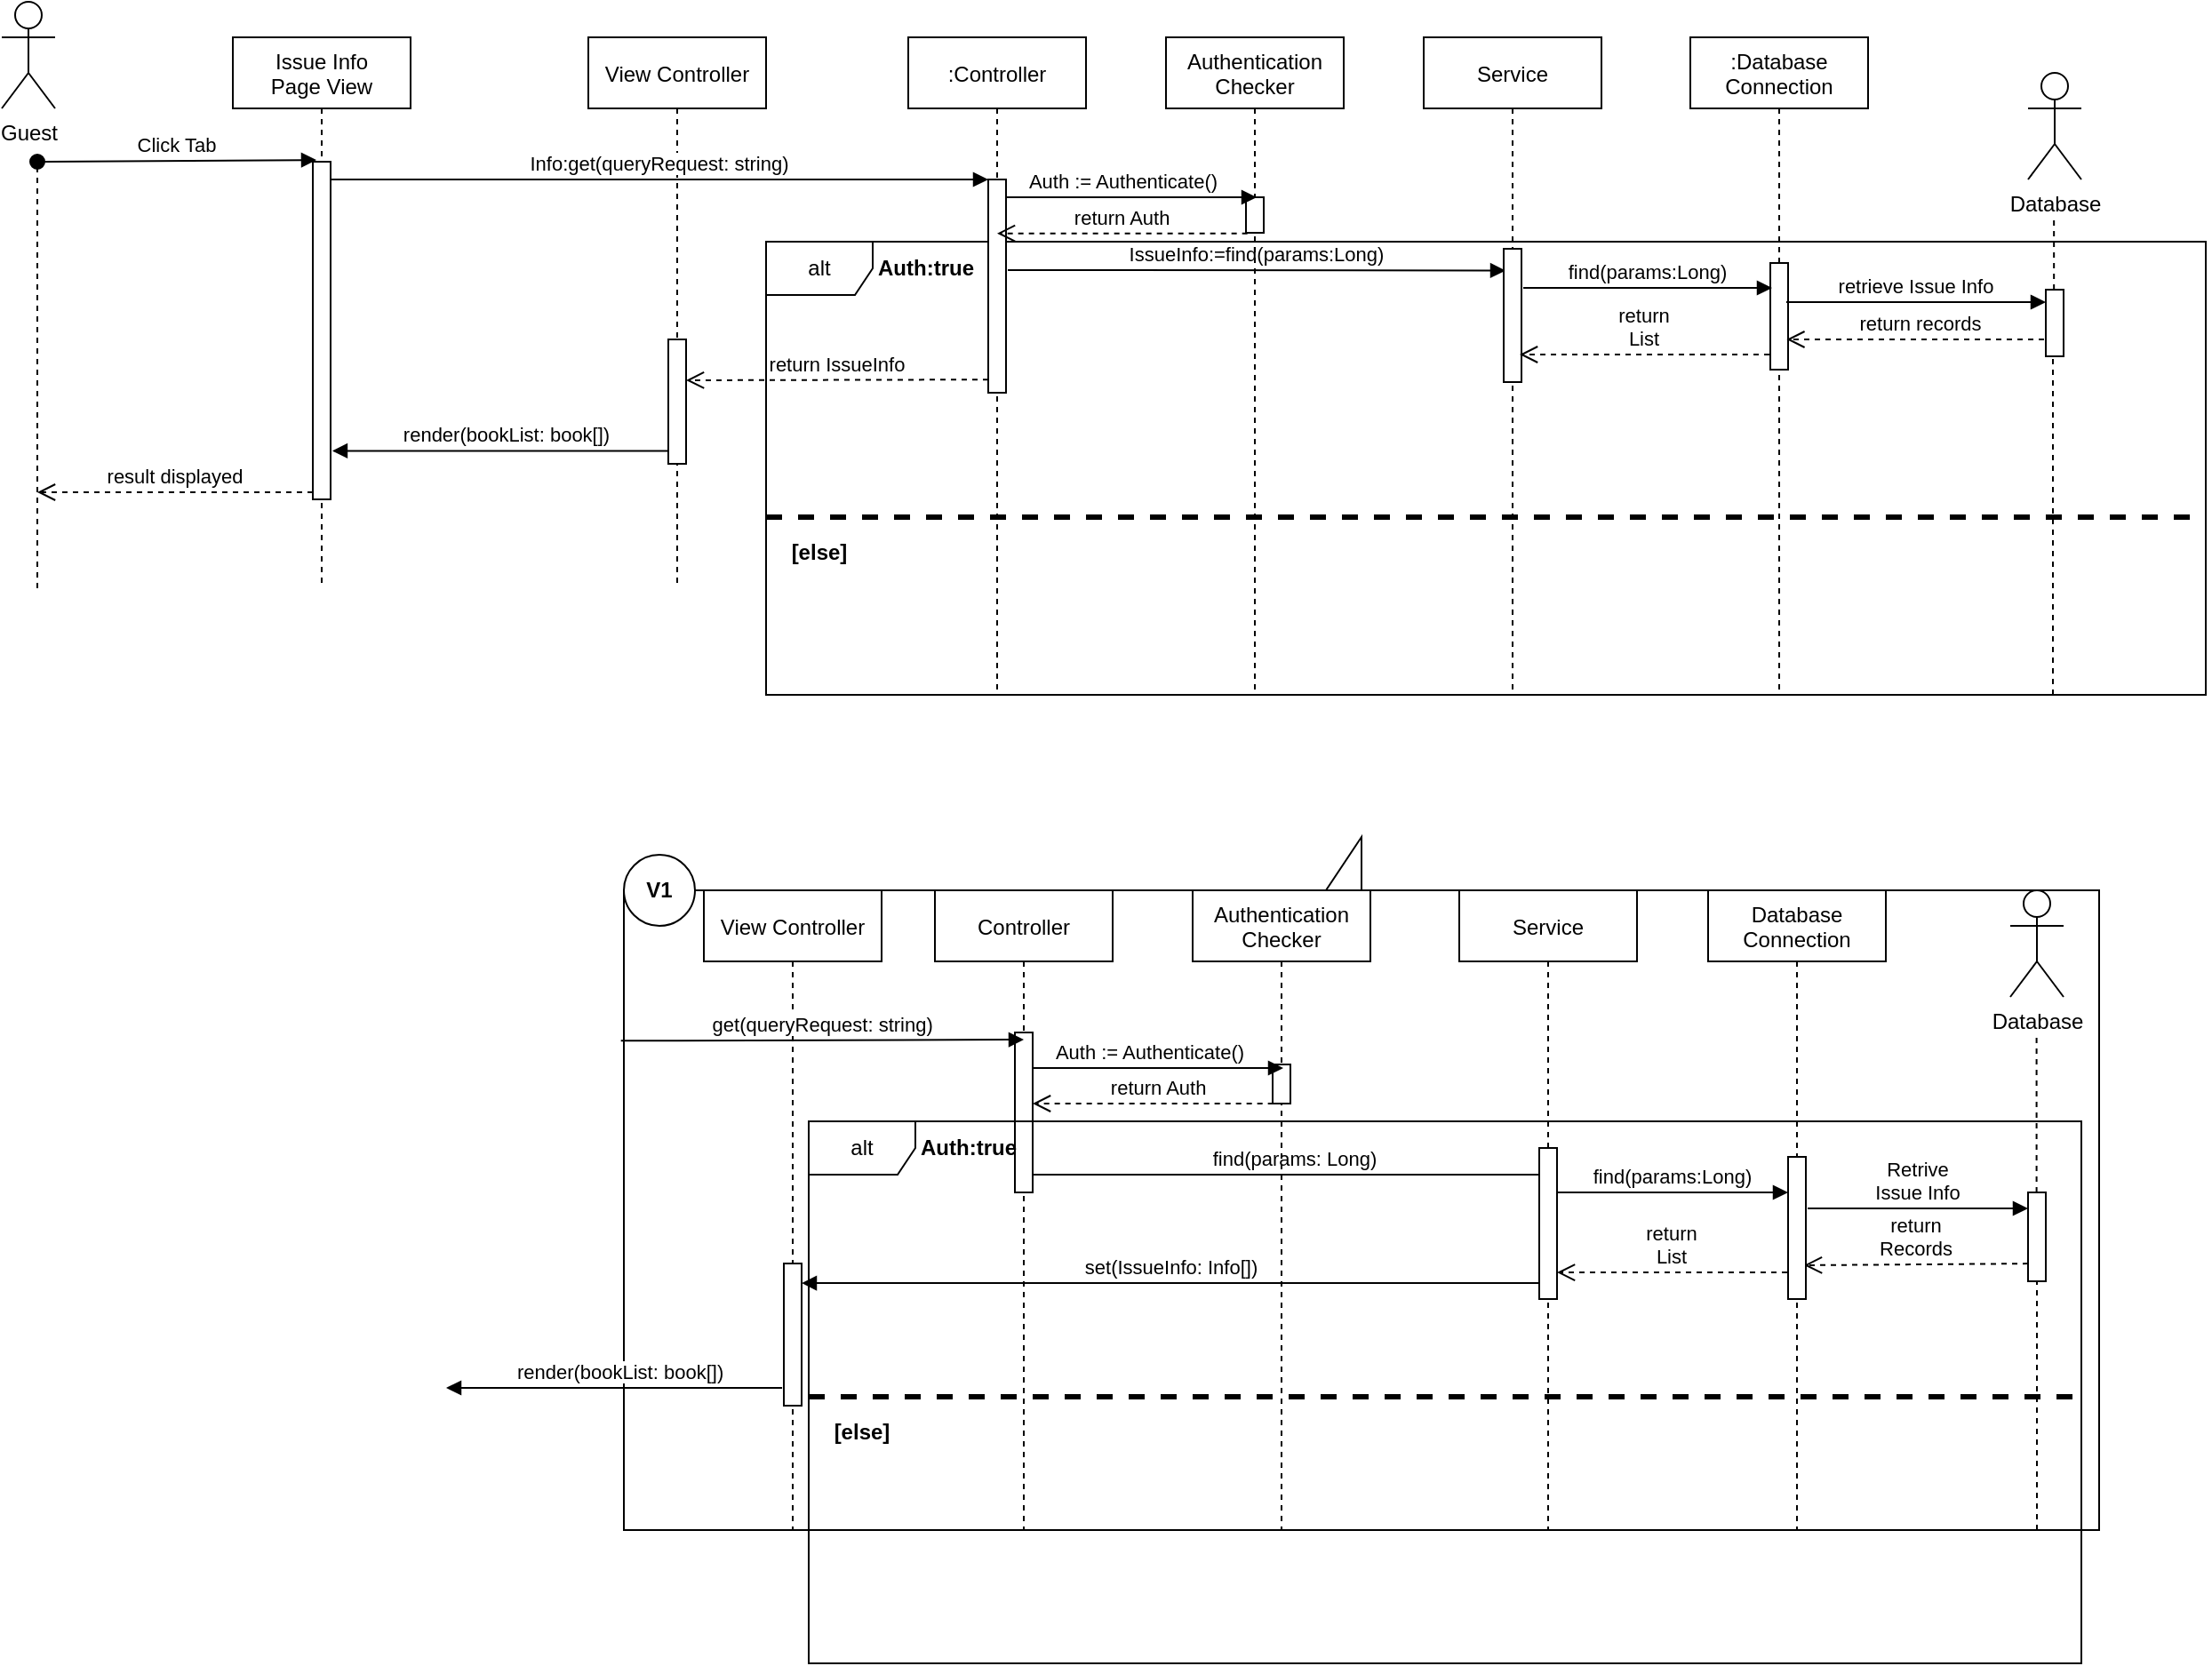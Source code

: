 <?xml version="1.0" encoding="UTF-8"?>
<mxfile version="14.6.13" type="google">
  <diagram id="kgpKYQtTHZ0yAKxKKP6v" name="Page-1">
    <mxGraphModel dx="1550" dy="783" grid="1" gridSize="10" guides="1" tooltips="1" connect="1" arrows="1" fold="1" page="1" pageScale="1" pageWidth="850" pageHeight="1100" math="0" shadow="0">
      <root>
        <mxCell id="0" />
        <mxCell id="1" parent="0" />
        <mxCell id="PDJ9DvChYjIFynAEPUYo-1" value="alt" style="shape=umlFrame;whiteSpace=wrap;html=1;" vertex="1" parent="1">
          <mxGeometry x="220" y="195" width="810" height="255" as="geometry" />
        </mxCell>
        <mxCell id="5XN0uDn3HRlpicW2Zke3-1" value="" style="shape=callout;whiteSpace=wrap;html=1;perimeter=calloutPerimeter;rotation=-180;" parent="1" vertex="1">
          <mxGeometry x="140" y="530" width="830" height="390" as="geometry" />
        </mxCell>
        <mxCell id="5XN0uDn3HRlpicW2Zke3-19" value="" style="ellipse;whiteSpace=wrap;html=1;aspect=fixed;" parent="1" vertex="1">
          <mxGeometry x="140" y="540" width="40" height="40" as="geometry" />
        </mxCell>
        <mxCell id="3nuBFxr9cyL0pnOWT2aG-1" value="View Controller" style="shape=umlLifeline;perimeter=lifelinePerimeter;container=1;collapsible=0;recursiveResize=0;rounded=0;shadow=0;strokeWidth=1;" parent="1" vertex="1">
          <mxGeometry x="120" y="80" width="100" height="310" as="geometry" />
        </mxCell>
        <mxCell id="3nuBFxr9cyL0pnOWT2aG-3" value="Click Tab" style="verticalAlign=bottom;startArrow=oval;endArrow=block;startSize=8;shadow=0;strokeWidth=1;entryX=0.2;entryY=-0.024;entryDx=0;entryDy=0;entryPerimeter=0;" parent="3nuBFxr9cyL0pnOWT2aG-1" edge="1">
          <mxGeometry relative="1" as="geometry">
            <mxPoint x="-310" y="70" as="sourcePoint" />
            <mxPoint x="-153" y="69.04" as="targetPoint" />
          </mxGeometry>
        </mxCell>
        <mxCell id="VVv02Xvq2UXiGt_qcRO8-12" value="" style="points=[];perimeter=orthogonalPerimeter;rounded=0;shadow=0;strokeWidth=1;" parent="3nuBFxr9cyL0pnOWT2aG-1" vertex="1">
          <mxGeometry x="45" y="170" width="10" height="70" as="geometry" />
        </mxCell>
        <mxCell id="5XN0uDn3HRlpicW2Zke3-20" value="&lt;b&gt;V1&lt;/b&gt;" style="text;html=1;strokeColor=none;fillColor=none;align=center;verticalAlign=middle;whiteSpace=wrap;rounded=0;" parent="3nuBFxr9cyL0pnOWT2aG-1" vertex="1">
          <mxGeometry x="20" y="470" width="40" height="20" as="geometry" />
        </mxCell>
        <mxCell id="3nuBFxr9cyL0pnOWT2aG-5" value=":Controller" style="shape=umlLifeline;perimeter=lifelinePerimeter;container=1;collapsible=0;recursiveResize=0;rounded=0;shadow=0;strokeWidth=1;" parent="1" vertex="1">
          <mxGeometry x="300" y="80" width="100" height="370" as="geometry" />
        </mxCell>
        <mxCell id="3nuBFxr9cyL0pnOWT2aG-6" value="" style="points=[];perimeter=orthogonalPerimeter;rounded=0;shadow=0;strokeWidth=1;" parent="3nuBFxr9cyL0pnOWT2aG-5" vertex="1">
          <mxGeometry x="45" y="80" width="10" height="120" as="geometry" />
        </mxCell>
        <mxCell id="3nuBFxr9cyL0pnOWT2aG-7" value="return IssueInfo" style="verticalAlign=bottom;endArrow=open;dashed=1;endSize=8;shadow=0;strokeWidth=1;exitX=0;exitY=0.896;exitDx=0;exitDy=0;exitPerimeter=0;" parent="1" edge="1">
          <mxGeometry relative="1" as="geometry">
            <mxPoint x="175" y="273" as="targetPoint" />
            <mxPoint x="345" y="272.6" as="sourcePoint" />
          </mxGeometry>
        </mxCell>
        <mxCell id="3nuBFxr9cyL0pnOWT2aG-8" value="Info:get(queryRequest: string)" style="verticalAlign=bottom;endArrow=block;entryX=0;entryY=0;shadow=0;strokeWidth=1;" parent="1" target="3nuBFxr9cyL0pnOWT2aG-6" edge="1">
          <mxGeometry relative="1" as="geometry">
            <mxPoint x="-25" y="160.0" as="sourcePoint" />
          </mxGeometry>
        </mxCell>
        <mxCell id="VVv02Xvq2UXiGt_qcRO8-1" value="Guest" style="shape=umlActor;verticalLabelPosition=bottom;verticalAlign=top;html=1;outlineConnect=0;" parent="1" vertex="1">
          <mxGeometry x="-210" y="60" width="30" height="60" as="geometry" />
        </mxCell>
        <mxCell id="VVv02Xvq2UXiGt_qcRO8-2" value=":Database&#xa;Connection" style="shape=umlLifeline;perimeter=lifelinePerimeter;container=1;collapsible=0;recursiveResize=0;rounded=0;shadow=0;strokeWidth=1;" parent="1" vertex="1">
          <mxGeometry x="740" y="80" width="100" height="370" as="geometry" />
        </mxCell>
        <mxCell id="VVv02Xvq2UXiGt_qcRO8-3" value="" style="points=[];perimeter=orthogonalPerimeter;rounded=0;shadow=0;strokeWidth=1;" parent="VVv02Xvq2UXiGt_qcRO8-2" vertex="1">
          <mxGeometry x="45" y="127" width="10" height="60" as="geometry" />
        </mxCell>
        <mxCell id="VVv02Xvq2UXiGt_qcRO8-4" value="Database" style="shape=umlActor;verticalLabelPosition=bottom;verticalAlign=top;html=1;outlineConnect=0;" parent="1" vertex="1">
          <mxGeometry x="930" y="100" width="30" height="60" as="geometry" />
        </mxCell>
        <mxCell id="VVv02Xvq2UXiGt_qcRO8-5" value="IssueInfo:=find(params:Long)" style="verticalAlign=bottom;endArrow=block;entryX=-0.1;entryY=0.2;shadow=0;strokeWidth=1;entryDx=0;entryDy=0;entryPerimeter=0;" parent="1" edge="1">
          <mxGeometry relative="1" as="geometry">
            <mxPoint x="356" y="211" as="sourcePoint" />
            <mxPoint x="636" y="211.25" as="targetPoint" />
          </mxGeometry>
        </mxCell>
        <mxCell id="VVv02Xvq2UXiGt_qcRO8-7" value="" style="endArrow=none;dashed=1;html=1;startArrow=none;" parent="1" source="tsok4l0tC30ghfvMvASe-4" edge="1">
          <mxGeometry width="50" height="50" relative="1" as="geometry">
            <mxPoint x="944.58" y="380" as="sourcePoint" />
            <mxPoint x="944.58" y="180" as="targetPoint" />
          </mxGeometry>
        </mxCell>
        <mxCell id="VVv02Xvq2UXiGt_qcRO8-8" value="" style="endArrow=none;dashed=1;html=1;" parent="1" edge="1">
          <mxGeometry width="50" height="50" relative="1" as="geometry">
            <mxPoint x="-190" y="390" as="sourcePoint" />
            <mxPoint x="-190" y="150" as="targetPoint" />
          </mxGeometry>
        </mxCell>
        <mxCell id="VVv02Xvq2UXiGt_qcRO8-9" value="retrieve Issue Info" style="verticalAlign=bottom;endArrow=block;shadow=0;strokeWidth=1;exitX=0.9;exitY=0.333;exitDx=0;exitDy=0;exitPerimeter=0;" parent="1" edge="1">
          <mxGeometry relative="1" as="geometry">
            <mxPoint x="794" y="228.98" as="sourcePoint" />
            <mxPoint x="940" y="229" as="targetPoint" />
          </mxGeometry>
        </mxCell>
        <mxCell id="VVv02Xvq2UXiGt_qcRO8-10" value="return records" style="verticalAlign=bottom;endArrow=open;dashed=1;endSize=8;shadow=0;strokeWidth=1;entryX=0.917;entryY=0.8;entryDx=0;entryDy=0;entryPerimeter=0;exitX=0.5;exitY=0.747;exitDx=0;exitDy=0;exitPerimeter=0;" parent="1" source="tsok4l0tC30ghfvMvASe-4" edge="1">
          <mxGeometry relative="1" as="geometry">
            <mxPoint x="794.17" y="250" as="targetPoint" />
            <mxPoint x="945" y="252" as="sourcePoint" />
          </mxGeometry>
        </mxCell>
        <mxCell id="VVv02Xvq2UXiGt_qcRO8-18" value="result displayed" style="verticalAlign=bottom;endArrow=open;dashed=1;endSize=8;shadow=0;strokeWidth=1;" parent="1" edge="1">
          <mxGeometry relative="1" as="geometry">
            <mxPoint x="-190" y="336" as="targetPoint" />
            <mxPoint x="-35" y="336" as="sourcePoint" />
          </mxGeometry>
        </mxCell>
        <mxCell id="5XN0uDn3HRlpicW2Zke3-9" value="Database" style="shape=umlActor;verticalLabelPosition=bottom;verticalAlign=top;html=1;outlineConnect=0;" parent="1" vertex="1">
          <mxGeometry x="920" y="560" width="30" height="60" as="geometry" />
        </mxCell>
        <mxCell id="5XN0uDn3HRlpicW2Zke3-10" value="" style="endArrow=none;dashed=1;html=1;startArrow=none;" parent="1" source="5XN0uDn3HRlpicW2Zke3-12" edge="1">
          <mxGeometry width="50" height="50" relative="1" as="geometry">
            <mxPoint x="935" y="920" as="sourcePoint" />
            <mxPoint x="934.8" y="640" as="targetPoint" />
          </mxGeometry>
        </mxCell>
        <mxCell id="5XN0uDn3HRlpicW2Zke3-11" value="find(params: Long)" style="verticalAlign=bottom;endArrow=block;shadow=0;strokeWidth=1;" parent="1" source="5XN0uDn3HRlpicW2Zke3-3" edge="1">
          <mxGeometry relative="1" as="geometry">
            <mxPoint x="510" y="720" as="sourcePoint" />
            <mxPoint x="665" y="720" as="targetPoint" />
            <Array as="points" />
          </mxGeometry>
        </mxCell>
        <mxCell id="5XN0uDn3HRlpicW2Zke3-12" value="" style="points=[];perimeter=orthogonalPerimeter;rounded=0;shadow=0;strokeWidth=1;" parent="1" vertex="1">
          <mxGeometry x="930" y="730" width="10" height="50" as="geometry" />
        </mxCell>
        <mxCell id="5XN0uDn3HRlpicW2Zke3-13" value="" style="endArrow=none;dashed=1;html=1;startArrow=none;" parent="1" target="5XN0uDn3HRlpicW2Zke3-12" edge="1">
          <mxGeometry width="50" height="50" relative="1" as="geometry">
            <mxPoint x="935" y="920" as="sourcePoint" />
            <mxPoint x="934.8" y="640" as="targetPoint" />
          </mxGeometry>
        </mxCell>
        <mxCell id="5XN0uDn3HRlpicW2Zke3-14" value="Retrive&#xa;Issue Info" style="verticalAlign=bottom;endArrow=block;shadow=0;strokeWidth=1;" parent="1" edge="1">
          <mxGeometry relative="1" as="geometry">
            <mxPoint x="806" y="739" as="sourcePoint" />
            <mxPoint x="930" y="739" as="targetPoint" />
            <Array as="points" />
          </mxGeometry>
        </mxCell>
        <mxCell id="5XN0uDn3HRlpicW2Zke3-15" value="return&#xa;Records" style="verticalAlign=bottom;endArrow=open;dashed=1;endSize=8;exitX=-0.026;exitY=1.002;shadow=0;strokeWidth=1;exitDx=0;exitDy=0;exitPerimeter=0;" parent="1" edge="1">
          <mxGeometry relative="1" as="geometry">
            <mxPoint x="804" y="771" as="targetPoint" />
            <mxPoint x="930" y="770.06" as="sourcePoint" />
          </mxGeometry>
        </mxCell>
        <mxCell id="5XN0uDn3HRlpicW2Zke3-16" value="set(IssueInfo: Info[])" style="verticalAlign=bottom;endArrow=block;shadow=0;strokeWidth=1;entryX=1;entryY=0.138;entryDx=0;entryDy=0;entryPerimeter=0;" parent="1" target="5XN0uDn3HRlpicW2Zke3-24" edge="1">
          <mxGeometry relative="1" as="geometry">
            <mxPoint x="656" y="781" as="sourcePoint" />
            <mxPoint x="535" y="781" as="targetPoint" />
            <Array as="points" />
          </mxGeometry>
        </mxCell>
        <mxCell id="5XN0uDn3HRlpicW2Zke3-2" value="Controller" style="shape=umlLifeline;perimeter=lifelinePerimeter;container=1;collapsible=0;recursiveResize=0;rounded=0;shadow=0;strokeWidth=1;" parent="1" vertex="1">
          <mxGeometry x="315" y="560" width="100" height="360" as="geometry" />
        </mxCell>
        <mxCell id="5XN0uDn3HRlpicW2Zke3-3" value="" style="points=[];perimeter=orthogonalPerimeter;rounded=0;shadow=0;strokeWidth=1;" parent="5XN0uDn3HRlpicW2Zke3-2" vertex="1">
          <mxGeometry x="45" y="80" width="10" height="90" as="geometry" />
        </mxCell>
        <mxCell id="5XN0uDn3HRlpicW2Zke3-7" value="Database&#xa;Connection" style="shape=umlLifeline;perimeter=lifelinePerimeter;container=1;collapsible=0;recursiveResize=0;rounded=0;shadow=0;strokeWidth=1;" parent="1" vertex="1">
          <mxGeometry x="750" y="560" width="100" height="360" as="geometry" />
        </mxCell>
        <mxCell id="5XN0uDn3HRlpicW2Zke3-8" value="" style="points=[];perimeter=orthogonalPerimeter;rounded=0;shadow=0;strokeWidth=1;" parent="5XN0uDn3HRlpicW2Zke3-7" vertex="1">
          <mxGeometry x="45" y="150" width="10" height="80" as="geometry" />
        </mxCell>
        <mxCell id="5XN0uDn3HRlpicW2Zke3-21" value="View Controller" style="shape=umlLifeline;perimeter=lifelinePerimeter;container=1;collapsible=0;recursiveResize=0;rounded=0;shadow=0;strokeWidth=1;" parent="1" vertex="1">
          <mxGeometry x="185" y="560" width="100" height="360" as="geometry" />
        </mxCell>
        <mxCell id="5XN0uDn3HRlpicW2Zke3-24" value="" style="points=[];perimeter=orthogonalPerimeter;rounded=0;shadow=0;strokeWidth=1;" parent="5XN0uDn3HRlpicW2Zke3-21" vertex="1">
          <mxGeometry x="45" y="210" width="10" height="80" as="geometry" />
        </mxCell>
        <mxCell id="5XN0uDn3HRlpicW2Zke3-28" value="get(queryRequest: string)" style="verticalAlign=bottom;endArrow=block;shadow=0;strokeWidth=1;exitX=1.002;exitY=0.706;exitDx=0;exitDy=0;exitPerimeter=0;" parent="1" source="5XN0uDn3HRlpicW2Zke3-1" edge="1">
          <mxGeometry relative="1" as="geometry">
            <mxPoint x="240.83" y="643.68" as="sourcePoint" />
            <mxPoint x="365" y="644" as="targetPoint" />
          </mxGeometry>
        </mxCell>
        <mxCell id="tsok4l0tC30ghfvMvASe-1" value="Service" style="shape=umlLifeline;perimeter=lifelinePerimeter;container=1;collapsible=0;recursiveResize=0;rounded=0;shadow=0;strokeWidth=1;" parent="1" vertex="1">
          <mxGeometry x="590" y="80" width="100" height="370" as="geometry" />
        </mxCell>
        <mxCell id="tsok4l0tC30ghfvMvASe-2" value="" style="points=[];perimeter=orthogonalPerimeter;rounded=0;shadow=0;strokeWidth=1;" parent="tsok4l0tC30ghfvMvASe-1" vertex="1">
          <mxGeometry x="45" y="119" width="10" height="75" as="geometry" />
        </mxCell>
        <mxCell id="tsok4l0tC30ghfvMvASe-3" value="find(params:Long)" style="verticalAlign=bottom;endArrow=block;shadow=0;strokeWidth=1;" parent="1" edge="1">
          <mxGeometry relative="1" as="geometry">
            <mxPoint x="646" y="221" as="sourcePoint" />
            <mxPoint x="786" y="221" as="targetPoint" />
          </mxGeometry>
        </mxCell>
        <mxCell id="tsok4l0tC30ghfvMvASe-4" value="" style="points=[];perimeter=orthogonalPerimeter;rounded=0;shadow=0;strokeWidth=1;" parent="1" vertex="1">
          <mxGeometry x="940" y="222" width="10" height="37.5" as="geometry" />
        </mxCell>
        <mxCell id="tsok4l0tC30ghfvMvASe-5" value="" style="endArrow=none;dashed=1;html=1;" parent="1" target="tsok4l0tC30ghfvMvASe-4" edge="1">
          <mxGeometry width="50" height="50" relative="1" as="geometry">
            <mxPoint x="944" y="450" as="sourcePoint" />
            <mxPoint x="944.58" y="180" as="targetPoint" />
          </mxGeometry>
        </mxCell>
        <mxCell id="tsok4l0tC30ghfvMvASe-6" value="return&#xa;List" style="verticalAlign=bottom;endArrow=open;dashed=1;endSize=8;shadow=0;strokeWidth=1;entryX=1;entryY=0.824;entryDx=0;entryDy=0;entryPerimeter=0;" parent="1" target="tsok4l0tC30ghfvMvASe-8" edge="1">
          <mxGeometry relative="1" as="geometry">
            <mxPoint x="660" y="775" as="targetPoint" />
            <mxPoint x="794.5" y="775" as="sourcePoint" />
            <Array as="points" />
          </mxGeometry>
        </mxCell>
        <mxCell id="tsok4l0tC30ghfvMvASe-7" value="Service" style="shape=umlLifeline;perimeter=lifelinePerimeter;container=1;collapsible=0;recursiveResize=0;rounded=0;shadow=0;strokeWidth=1;" parent="1" vertex="1">
          <mxGeometry x="610" y="560" width="100" height="360" as="geometry" />
        </mxCell>
        <mxCell id="tsok4l0tC30ghfvMvASe-8" value="" style="points=[];perimeter=orthogonalPerimeter;rounded=0;shadow=0;strokeWidth=1;" parent="tsok4l0tC30ghfvMvASe-7" vertex="1">
          <mxGeometry x="45" y="145" width="10" height="85" as="geometry" />
        </mxCell>
        <mxCell id="tsok4l0tC30ghfvMvASe-9" value="find(params:Long)" style="verticalAlign=bottom;endArrow=block;shadow=0;strokeWidth=1;" parent="1" edge="1">
          <mxGeometry relative="1" as="geometry">
            <mxPoint x="665" y="730" as="sourcePoint" />
            <mxPoint x="795" y="730" as="targetPoint" />
          </mxGeometry>
        </mxCell>
        <mxCell id="tsok4l0tC30ghfvMvASe-10" value="return&#xa;List" style="verticalAlign=bottom;endArrow=open;dashed=1;endSize=8;shadow=0;strokeWidth=1;" parent="1" edge="1">
          <mxGeometry relative="1" as="geometry">
            <mxPoint x="644" y="258.5" as="targetPoint" />
            <mxPoint x="784.5" y="258.5" as="sourcePoint" />
            <Array as="points" />
          </mxGeometry>
        </mxCell>
        <mxCell id="tsok4l0tC30ghfvMvASe-15" value="Authentication&#xa;Checker" style="shape=umlLifeline;perimeter=lifelinePerimeter;container=1;collapsible=0;recursiveResize=0;rounded=0;shadow=0;strokeWidth=1;" parent="1" vertex="1">
          <mxGeometry x="445" y="80" width="100" height="370" as="geometry" />
        </mxCell>
        <mxCell id="tsok4l0tC30ghfvMvASe-16" value="" style="points=[];perimeter=orthogonalPerimeter;rounded=0;shadow=0;strokeWidth=1;" parent="tsok4l0tC30ghfvMvASe-15" vertex="1">
          <mxGeometry x="45" y="90" width="10" height="20" as="geometry" />
        </mxCell>
        <mxCell id="tsok4l0tC30ghfvMvASe-17" value="Auth := Authenticate()" style="verticalAlign=bottom;endArrow=block;shadow=0;strokeWidth=1;exitX=0.5;exitY=0.1;exitDx=0;exitDy=0;exitPerimeter=0;" parent="1" edge="1">
          <mxGeometry x="-0.067" relative="1" as="geometry">
            <mxPoint x="355" y="170" as="sourcePoint" />
            <mxPoint x="496" y="170" as="targetPoint" />
            <Array as="points" />
            <mxPoint as="offset" />
          </mxGeometry>
        </mxCell>
        <mxCell id="tsok4l0tC30ghfvMvASe-18" value="return Auth" style="verticalAlign=bottom;endArrow=open;dashed=1;endSize=8;shadow=0;strokeWidth=1;exitX=0.083;exitY=0.931;exitDx=0;exitDy=0;exitPerimeter=0;" parent="1" target="3nuBFxr9cyL0pnOWT2aG-5" edge="1">
          <mxGeometry relative="1" as="geometry">
            <mxPoint x="390" y="190.35" as="targetPoint" />
            <mxPoint x="490.83" y="190.35" as="sourcePoint" />
          </mxGeometry>
        </mxCell>
        <mxCell id="tsok4l0tC30ghfvMvASe-19" value="Authentication&#xa;Checker" style="shape=umlLifeline;perimeter=lifelinePerimeter;container=1;collapsible=0;recursiveResize=0;rounded=0;shadow=0;strokeWidth=1;" parent="1" vertex="1">
          <mxGeometry x="460" y="560" width="100" height="360" as="geometry" />
        </mxCell>
        <mxCell id="tsok4l0tC30ghfvMvASe-20" value="" style="points=[];perimeter=orthogonalPerimeter;rounded=0;shadow=0;strokeWidth=1;" parent="tsok4l0tC30ghfvMvASe-19" vertex="1">
          <mxGeometry x="45" y="98" width="10" height="22" as="geometry" />
        </mxCell>
        <mxCell id="tsok4l0tC30ghfvMvASe-21" value="Auth := Authenticate()" style="verticalAlign=bottom;endArrow=block;shadow=0;strokeWidth=1;exitX=0.5;exitY=0.1;exitDx=0;exitDy=0;exitPerimeter=0;" parent="1" edge="1">
          <mxGeometry x="-0.067" relative="1" as="geometry">
            <mxPoint x="370" y="660" as="sourcePoint" />
            <mxPoint x="511" y="660" as="targetPoint" />
            <Array as="points" />
            <mxPoint as="offset" />
          </mxGeometry>
        </mxCell>
        <mxCell id="tsok4l0tC30ghfvMvASe-22" value="return Auth" style="verticalAlign=bottom;endArrow=open;dashed=1;endSize=8;shadow=0;strokeWidth=1;exitX=0.083;exitY=0.931;exitDx=0;exitDy=0;exitPerimeter=0;" parent="1" edge="1">
          <mxGeometry relative="1" as="geometry">
            <mxPoint x="370" y="680.0" as="targetPoint" />
            <mxPoint x="511.33" y="680.0" as="sourcePoint" />
          </mxGeometry>
        </mxCell>
        <mxCell id="AXQMlCUQgl6WfOUp5s5D-10" value="Issue Info&#xa;Page View" style="shape=umlLifeline;perimeter=lifelinePerimeter;container=1;collapsible=0;recursiveResize=0;rounded=0;shadow=0;strokeWidth=1;" parent="1" vertex="1">
          <mxGeometry x="-80" y="80" width="100" height="310" as="geometry" />
        </mxCell>
        <mxCell id="AXQMlCUQgl6WfOUp5s5D-13" value="" style="points=[];perimeter=orthogonalPerimeter;rounded=0;shadow=0;strokeWidth=1;" parent="AXQMlCUQgl6WfOUp5s5D-10" vertex="1">
          <mxGeometry x="45" y="70" width="10" height="190" as="geometry" />
        </mxCell>
        <mxCell id="AXQMlCUQgl6WfOUp5s5D-19" value="render(bookList: book[])" style="verticalAlign=bottom;endArrow=block;shadow=0;strokeWidth=1;entryX=1.097;entryY=0.822;entryDx=0;entryDy=0;entryPerimeter=0;" parent="1" edge="1">
          <mxGeometry x="-0.037" relative="1" as="geometry">
            <mxPoint x="165" y="312.74" as="sourcePoint" />
            <mxPoint x="-24.03" y="312.74" as="targetPoint" />
            <Array as="points" />
            <mxPoint as="offset" />
          </mxGeometry>
        </mxCell>
        <mxCell id="AXQMlCUQgl6WfOUp5s5D-20" value="render(bookList: book[])" style="verticalAlign=bottom;endArrow=block;shadow=0;strokeWidth=1;entryX=1.097;entryY=0.822;entryDx=0;entryDy=0;entryPerimeter=0;" parent="1" edge="1">
          <mxGeometry x="-0.037" relative="1" as="geometry">
            <mxPoint x="229.03" y="840.0" as="sourcePoint" />
            <mxPoint x="40.0" y="840.0" as="targetPoint" />
            <Array as="points" />
            <mxPoint as="offset" />
          </mxGeometry>
        </mxCell>
        <mxCell id="PDJ9DvChYjIFynAEPUYo-2" value="&lt;b&gt;Auth:true&lt;/b&gt;" style="text;html=1;strokeColor=none;fillColor=none;align=center;verticalAlign=middle;whiteSpace=wrap;rounded=0;" vertex="1" parent="1">
          <mxGeometry x="290" y="200" width="40" height="20" as="geometry" />
        </mxCell>
        <mxCell id="PDJ9DvChYjIFynAEPUYo-3" value="" style="endArrow=none;dashed=1;html=1;strokeWidth=3;" edge="1" parent="1">
          <mxGeometry width="50" height="50" relative="1" as="geometry">
            <mxPoint x="220" y="350" as="sourcePoint" />
            <mxPoint x="1030" y="350" as="targetPoint" />
          </mxGeometry>
        </mxCell>
        <mxCell id="PDJ9DvChYjIFynAEPUYo-4" value="&lt;b&gt;[else]&lt;/b&gt;" style="text;html=1;strokeColor=none;fillColor=none;align=center;verticalAlign=middle;whiteSpace=wrap;rounded=0;" vertex="1" parent="1">
          <mxGeometry x="230" y="360" width="40" height="20" as="geometry" />
        </mxCell>
        <mxCell id="PDJ9DvChYjIFynAEPUYo-5" value="alt" style="shape=umlFrame;whiteSpace=wrap;html=1;" vertex="1" parent="1">
          <mxGeometry x="244" y="690" width="716" height="305" as="geometry" />
        </mxCell>
        <mxCell id="PDJ9DvChYjIFynAEPUYo-6" value="&lt;b&gt;Auth:true&lt;/b&gt;" style="text;html=1;strokeColor=none;fillColor=none;align=center;verticalAlign=middle;whiteSpace=wrap;rounded=0;" vertex="1" parent="1">
          <mxGeometry x="314" y="695" width="40" height="20" as="geometry" />
        </mxCell>
        <mxCell id="PDJ9DvChYjIFynAEPUYo-7" value="" style="endArrow=none;dashed=1;html=1;strokeWidth=3;" edge="1" parent="1">
          <mxGeometry width="50" height="50" relative="1" as="geometry">
            <mxPoint x="244" y="845" as="sourcePoint" />
            <mxPoint x="960" y="845" as="targetPoint" />
          </mxGeometry>
        </mxCell>
        <mxCell id="PDJ9DvChYjIFynAEPUYo-8" value="&lt;b&gt;[else]&lt;/b&gt;" style="text;html=1;strokeColor=none;fillColor=none;align=center;verticalAlign=middle;whiteSpace=wrap;rounded=0;" vertex="1" parent="1">
          <mxGeometry x="254" y="855" width="40" height="20" as="geometry" />
        </mxCell>
      </root>
    </mxGraphModel>
  </diagram>
</mxfile>

